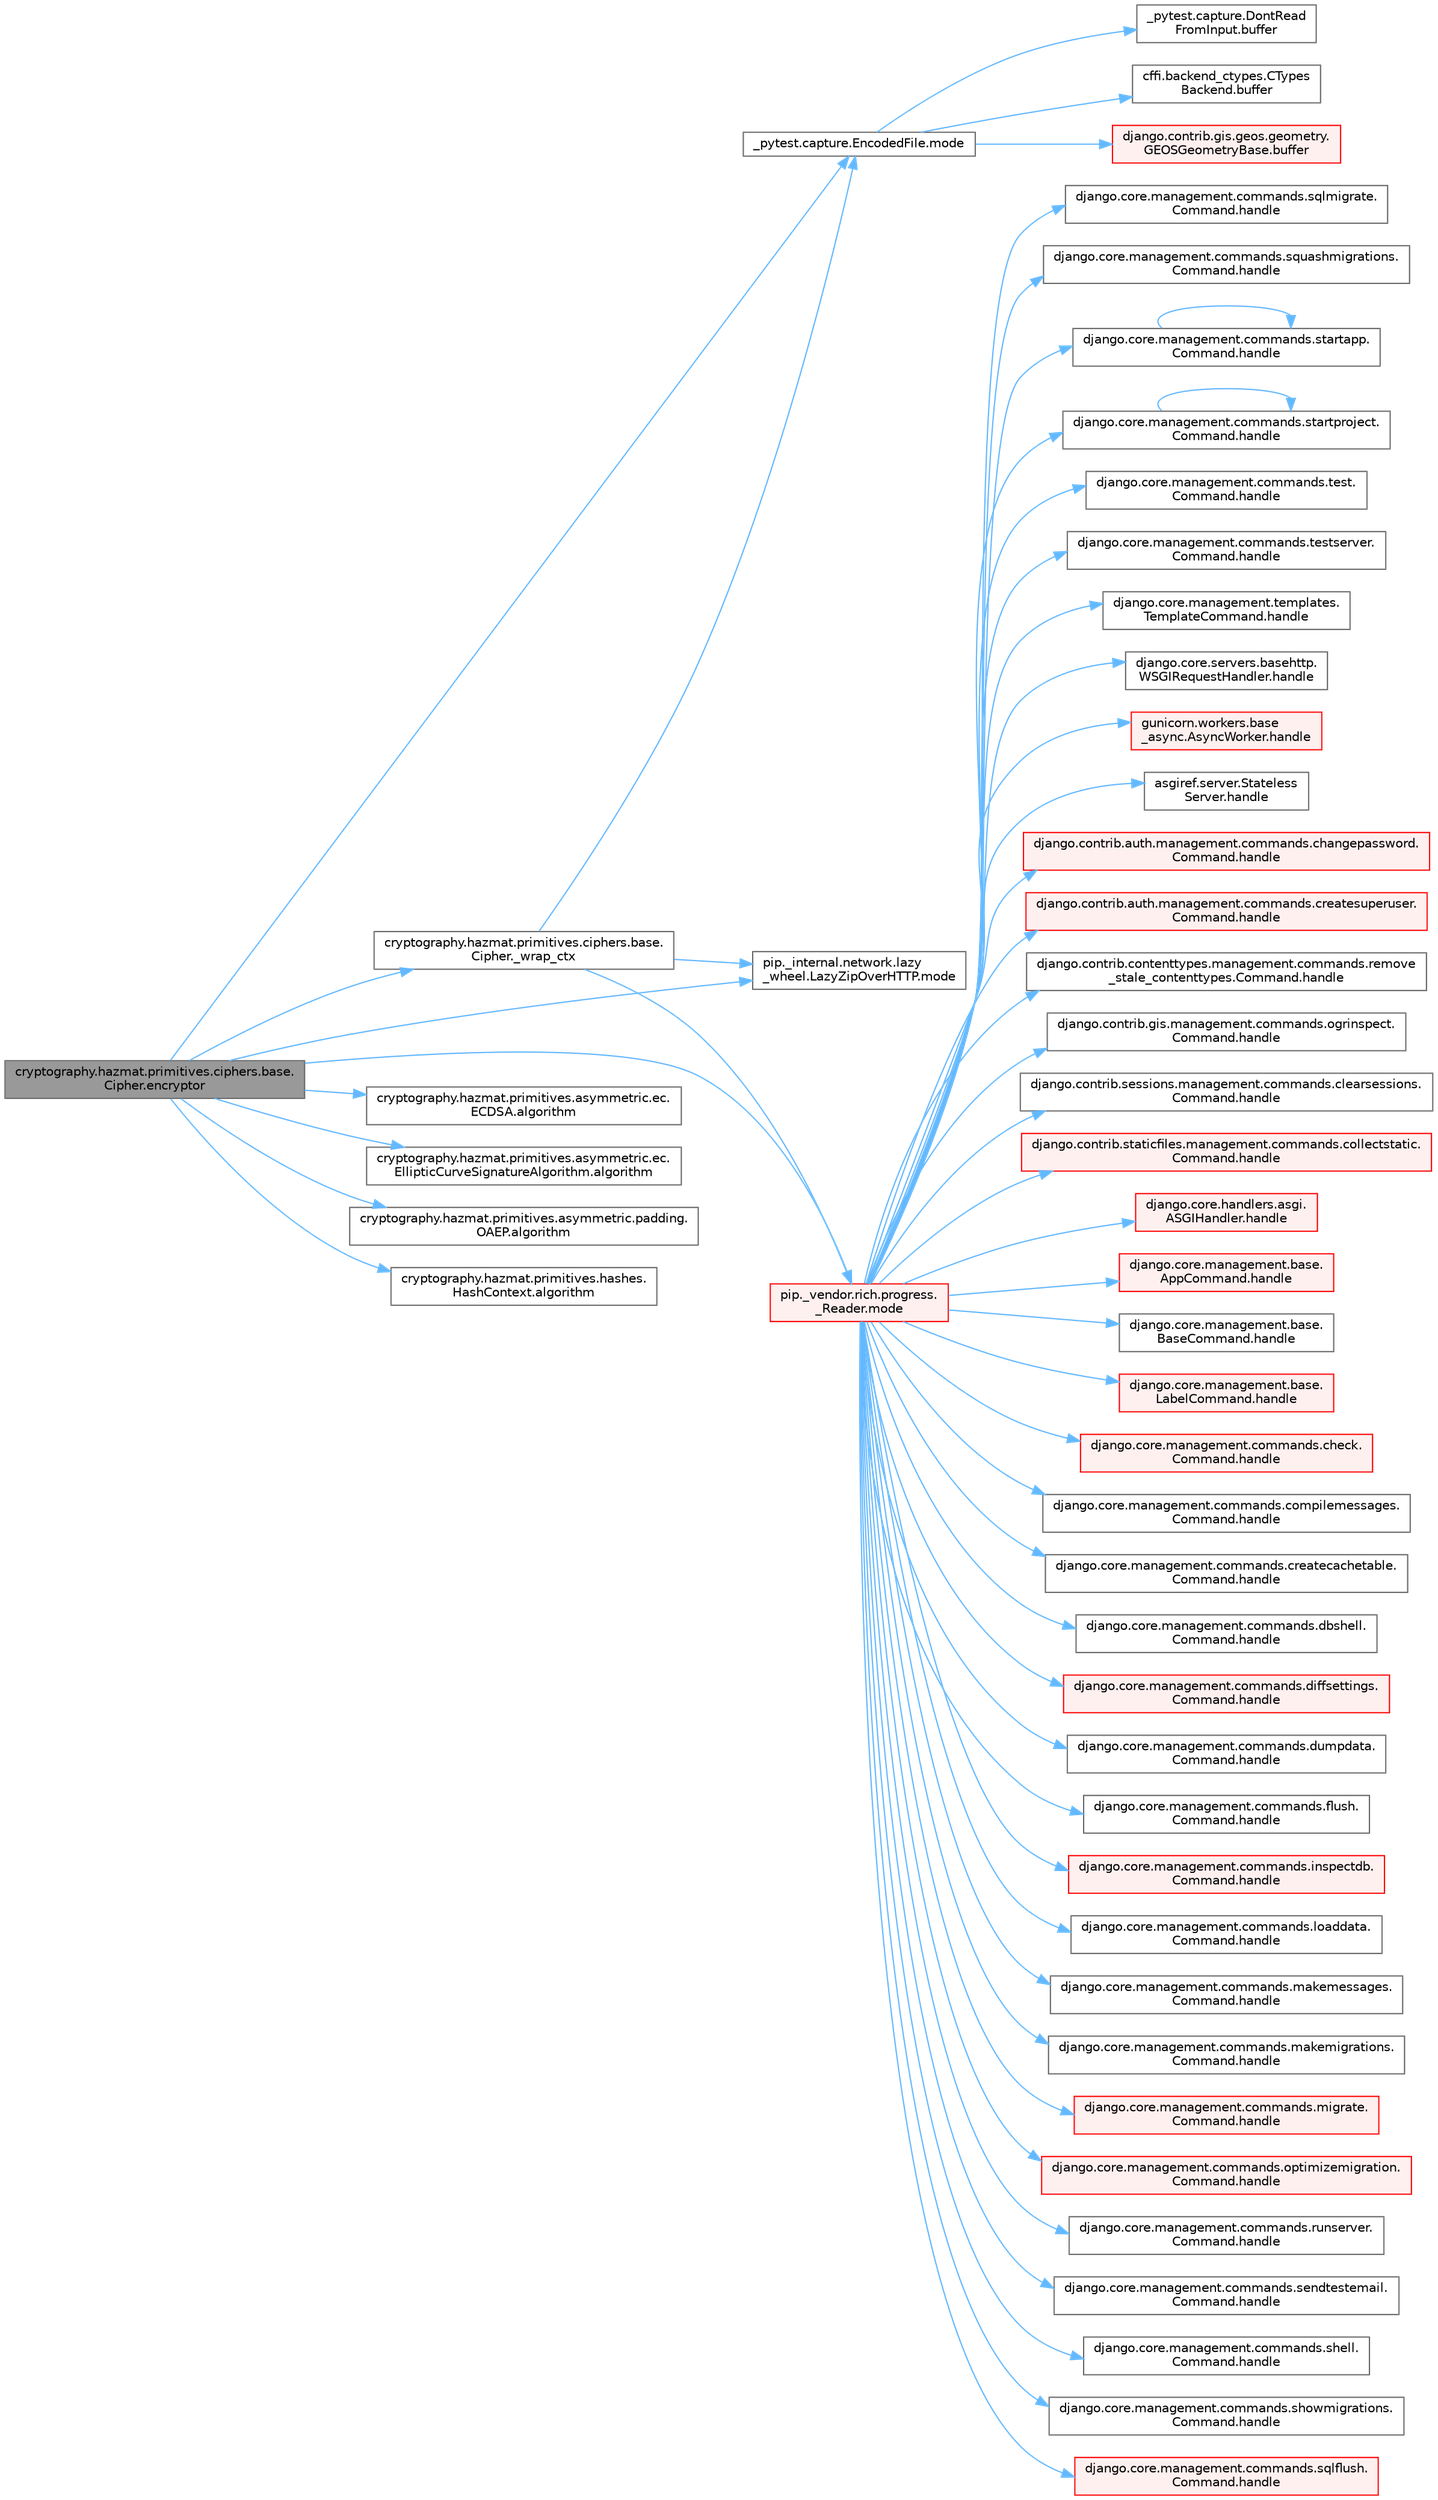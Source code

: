 digraph "cryptography.hazmat.primitives.ciphers.base.Cipher.encryptor"
{
 // LATEX_PDF_SIZE
  bgcolor="transparent";
  edge [fontname=Helvetica,fontsize=10,labelfontname=Helvetica,labelfontsize=10];
  node [fontname=Helvetica,fontsize=10,shape=box,height=0.2,width=0.4];
  rankdir="LR";
  Node1 [id="Node000001",label="cryptography.hazmat.primitives.ciphers.base.\lCipher.encryptor",height=0.2,width=0.4,color="gray40", fillcolor="grey60", style="filled", fontcolor="black",tooltip=" "];
  Node1 -> Node2 [id="edge1_Node000001_Node000002",color="steelblue1",style="solid",tooltip=" "];
  Node2 [id="Node000002",label="cryptography.hazmat.primitives.ciphers.base.\lCipher._wrap_ctx",height=0.2,width=0.4,color="grey40", fillcolor="white", style="filled",URL="$classcryptography_1_1hazmat_1_1primitives_1_1ciphers_1_1base_1_1_cipher.html#a8baa98b920b1e7aae21f0987d931aa48",tooltip=" "];
  Node2 -> Node3 [id="edge2_Node000002_Node000003",color="steelblue1",style="solid",tooltip=" "];
  Node3 [id="Node000003",label="_pytest.capture.EncodedFile.mode",height=0.2,width=0.4,color="grey40", fillcolor="white", style="filled",URL="$class__pytest_1_1capture_1_1_encoded_file.html#ac217890bc265701fdfd07eeb261c1be7",tooltip=" "];
  Node3 -> Node4 [id="edge3_Node000003_Node000004",color="steelblue1",style="solid",tooltip=" "];
  Node4 [id="Node000004",label="_pytest.capture.DontRead\lFromInput.buffer",height=0.2,width=0.4,color="grey40", fillcolor="white", style="filled",URL="$class__pytest_1_1capture_1_1_dont_read_from_input.html#a8065cb7ea7f499e0b089fdbd38af7d1a",tooltip=" "];
  Node3 -> Node5 [id="edge4_Node000003_Node000005",color="steelblue1",style="solid",tooltip=" "];
  Node5 [id="Node000005",label="cffi.backend_ctypes.CTypes\lBackend.buffer",height=0.2,width=0.4,color="grey40", fillcolor="white", style="filled",URL="$classcffi_1_1backend__ctypes_1_1_c_types_backend.html#a0bf19926499ff419e97a713dc48fb61c",tooltip=" "];
  Node3 -> Node6 [id="edge5_Node000003_Node000006",color="steelblue1",style="solid",tooltip=" "];
  Node6 [id="Node000006",label="django.contrib.gis.geos.geometry.\lGEOSGeometryBase.buffer",height=0.2,width=0.4,color="red", fillcolor="#FFF0F0", style="filled",URL="$classdjango_1_1contrib_1_1gis_1_1geos_1_1geometry_1_1_g_e_o_s_geometry_base.html#a42422422c1d89880282b209dacbdf53e",tooltip=" "];
  Node2 -> Node49 [id="edge6_Node000002_Node000049",color="steelblue1",style="solid",tooltip=" "];
  Node49 [id="Node000049",label="pip._internal.network.lazy\l_wheel.LazyZipOverHTTP.mode",height=0.2,width=0.4,color="grey40", fillcolor="white", style="filled",URL="$classpip_1_1__internal_1_1network_1_1lazy__wheel_1_1_lazy_zip_over_h_t_t_p.html#ad8978045c5bbc05ace1ee2111be6a113",tooltip=" "];
  Node2 -> Node50 [id="edge7_Node000002_Node000050",color="steelblue1",style="solid",tooltip=" "];
  Node50 [id="Node000050",label="pip._vendor.rich.progress.\l_Reader.mode",height=0.2,width=0.4,color="red", fillcolor="#FFF0F0", style="filled",URL="$classpip_1_1__vendor_1_1rich_1_1progress_1_1___reader.html#a744eab5dc9ede10fd26932ecf9ccbddc",tooltip=" "];
  Node50 -> Node51 [id="edge8_Node000050_Node000051",color="steelblue1",style="solid",tooltip=" "];
  Node51 [id="Node000051",label="asgiref.server.Stateless\lServer.handle",height=0.2,width=0.4,color="grey40", fillcolor="white", style="filled",URL="$classasgiref_1_1server_1_1_stateless_server.html#a35cf023938b43f40945fa4c4072ffbc1",tooltip=" "];
  Node50 -> Node52 [id="edge9_Node000050_Node000052",color="steelblue1",style="solid",tooltip=" "];
  Node52 [id="Node000052",label="django.contrib.auth.management.commands.changepassword.\lCommand.handle",height=0.2,width=0.4,color="red", fillcolor="#FFF0F0", style="filled",URL="$classdjango_1_1contrib_1_1auth_1_1management_1_1commands_1_1changepassword_1_1_command.html#a8967db67e9ba34055e8053ad062d9006",tooltip=" "];
  Node50 -> Node54 [id="edge10_Node000050_Node000054",color="steelblue1",style="solid",tooltip=" "];
  Node54 [id="Node000054",label="django.contrib.auth.management.commands.createsuperuser.\lCommand.handle",height=0.2,width=0.4,color="red", fillcolor="#FFF0F0", style="filled",URL="$classdjango_1_1contrib_1_1auth_1_1management_1_1commands_1_1createsuperuser_1_1_command.html#acc63f22a8181da25db0750a091470287",tooltip=" "];
  Node50 -> Node58 [id="edge11_Node000050_Node000058",color="steelblue1",style="solid",tooltip=" "];
  Node58 [id="Node000058",label="django.contrib.contenttypes.management.commands.remove\l_stale_contenttypes.Command.handle",height=0.2,width=0.4,color="grey40", fillcolor="white", style="filled",URL="$classdjango_1_1contrib_1_1contenttypes_1_1management_1_1commands_1_1remove__stale__contenttypes_1_1_command.html#a4877da71ed28ae791e138ba2fbf1dffe",tooltip=" "];
  Node50 -> Node59 [id="edge12_Node000050_Node000059",color="steelblue1",style="solid",tooltip=" "];
  Node59 [id="Node000059",label="django.contrib.gis.management.commands.ogrinspect.\lCommand.handle",height=0.2,width=0.4,color="grey40", fillcolor="white", style="filled",URL="$classdjango_1_1contrib_1_1gis_1_1management_1_1commands_1_1ogrinspect_1_1_command.html#ae6396324a38c7fcad96d9521034036b7",tooltip=" "];
  Node50 -> Node60 [id="edge13_Node000050_Node000060",color="steelblue1",style="solid",tooltip=" "];
  Node60 [id="Node000060",label="django.contrib.sessions.management.commands.clearsessions.\lCommand.handle",height=0.2,width=0.4,color="grey40", fillcolor="white", style="filled",URL="$classdjango_1_1contrib_1_1sessions_1_1management_1_1commands_1_1clearsessions_1_1_command.html#a729564a5d4b467fcc23bc0f9a4fa07c8",tooltip=" "];
  Node50 -> Node61 [id="edge14_Node000050_Node000061",color="steelblue1",style="solid",tooltip=" "];
  Node61 [id="Node000061",label="django.contrib.staticfiles.management.commands.collectstatic.\lCommand.handle",height=0.2,width=0.4,color="red", fillcolor="#FFF0F0", style="filled",URL="$classdjango_1_1contrib_1_1staticfiles_1_1management_1_1commands_1_1collectstatic_1_1_command.html#a77042fe151f5e5c26990bdd187c9f21e",tooltip=" "];
  Node50 -> Node264 [id="edge15_Node000050_Node000264",color="steelblue1",style="solid",tooltip=" "];
  Node264 [id="Node000264",label="django.core.handlers.asgi.\lASGIHandler.handle",height=0.2,width=0.4,color="red", fillcolor="#FFF0F0", style="filled",URL="$classdjango_1_1core_1_1handlers_1_1asgi_1_1_a_s_g_i_handler.html#ab8bd4217b27960d333b61f7311b7f8ee",tooltip=" "];
  Node50 -> Node274 [id="edge16_Node000050_Node000274",color="steelblue1",style="solid",tooltip=" "];
  Node274 [id="Node000274",label="django.core.management.base.\lAppCommand.handle",height=0.2,width=0.4,color="red", fillcolor="#FFF0F0", style="filled",URL="$classdjango_1_1core_1_1management_1_1base_1_1_app_command.html#ae9ba2e4e61b6a84c5937979789996637",tooltip=" "];
  Node50 -> Node277 [id="edge17_Node000050_Node000277",color="steelblue1",style="solid",tooltip=" "];
  Node277 [id="Node000277",label="django.core.management.base.\lBaseCommand.handle",height=0.2,width=0.4,color="grey40", fillcolor="white", style="filled",URL="$classdjango_1_1core_1_1management_1_1base_1_1_base_command.html#a52656ddf33d25f682f484c5d505a811d",tooltip=" "];
  Node50 -> Node278 [id="edge18_Node000050_Node000278",color="steelblue1",style="solid",tooltip=" "];
  Node278 [id="Node000278",label="django.core.management.base.\lLabelCommand.handle",height=0.2,width=0.4,color="red", fillcolor="#FFF0F0", style="filled",URL="$classdjango_1_1core_1_1management_1_1base_1_1_label_command.html#a5c44b4382ba6b7ead19c692f18811a09",tooltip=" "];
  Node50 -> Node281 [id="edge19_Node000050_Node000281",color="steelblue1",style="solid",tooltip=" "];
  Node281 [id="Node000281",label="django.core.management.commands.check.\lCommand.handle",height=0.2,width=0.4,color="red", fillcolor="#FFF0F0", style="filled",URL="$classdjango_1_1core_1_1management_1_1commands_1_1check_1_1_command.html#a4170f8ebcb94254dfffabf874e7c8a37",tooltip=" "];
  Node50 -> Node780 [id="edge20_Node000050_Node000780",color="steelblue1",style="solid",tooltip=" "];
  Node780 [id="Node000780",label="django.core.management.commands.compilemessages.\lCommand.handle",height=0.2,width=0.4,color="grey40", fillcolor="white", style="filled",URL="$classdjango_1_1core_1_1management_1_1commands_1_1compilemessages_1_1_command.html#a9567423b370d867833616c271a896ea4",tooltip=" "];
  Node50 -> Node781 [id="edge21_Node000050_Node000781",color="steelblue1",style="solid",tooltip=" "];
  Node781 [id="Node000781",label="django.core.management.commands.createcachetable.\lCommand.handle",height=0.2,width=0.4,color="grey40", fillcolor="white", style="filled",URL="$classdjango_1_1core_1_1management_1_1commands_1_1createcachetable_1_1_command.html#ac8cec4d5951f73d3fbebaa3c1ed5d018",tooltip=" "];
  Node50 -> Node782 [id="edge22_Node000050_Node000782",color="steelblue1",style="solid",tooltip=" "];
  Node782 [id="Node000782",label="django.core.management.commands.dbshell.\lCommand.handle",height=0.2,width=0.4,color="grey40", fillcolor="white", style="filled",URL="$classdjango_1_1core_1_1management_1_1commands_1_1dbshell_1_1_command.html#a91779bec0f76dbee6a02931805fd27cc",tooltip=" "];
  Node50 -> Node783 [id="edge23_Node000050_Node000783",color="steelblue1",style="solid",tooltip=" "];
  Node783 [id="Node000783",label="django.core.management.commands.diffsettings.\lCommand.handle",height=0.2,width=0.4,color="red", fillcolor="#FFF0F0", style="filled",URL="$classdjango_1_1core_1_1management_1_1commands_1_1diffsettings_1_1_command.html#aee3bf2e90e75bf3e5764ab1803632a9a",tooltip=" "];
  Node50 -> Node785 [id="edge24_Node000050_Node000785",color="steelblue1",style="solid",tooltip=" "];
  Node785 [id="Node000785",label="django.core.management.commands.dumpdata.\lCommand.handle",height=0.2,width=0.4,color="grey40", fillcolor="white", style="filled",URL="$classdjango_1_1core_1_1management_1_1commands_1_1dumpdata_1_1_command.html#a22426384e97349e4c9682023ae722caa",tooltip=" "];
  Node50 -> Node786 [id="edge25_Node000050_Node000786",color="steelblue1",style="solid",tooltip=" "];
  Node786 [id="Node000786",label="django.core.management.commands.flush.\lCommand.handle",height=0.2,width=0.4,color="grey40", fillcolor="white", style="filled",URL="$classdjango_1_1core_1_1management_1_1commands_1_1flush_1_1_command.html#a588f5474800a8da0685eb6a9f0bb8224",tooltip=" "];
  Node50 -> Node787 [id="edge26_Node000050_Node000787",color="steelblue1",style="solid",tooltip=" "];
  Node787 [id="Node000787",label="django.core.management.commands.inspectdb.\lCommand.handle",height=0.2,width=0.4,color="red", fillcolor="#FFF0F0", style="filled",URL="$classdjango_1_1core_1_1management_1_1commands_1_1inspectdb_1_1_command.html#a668a81e8e42d3dafc2d6e00ac61e1dab",tooltip=" "];
  Node50 -> Node802 [id="edge27_Node000050_Node000802",color="steelblue1",style="solid",tooltip=" "];
  Node802 [id="Node000802",label="django.core.management.commands.loaddata.\lCommand.handle",height=0.2,width=0.4,color="grey40", fillcolor="white", style="filled",URL="$classdjango_1_1core_1_1management_1_1commands_1_1loaddata_1_1_command.html#a72ede845c482467e0484e2fdeebc4a42",tooltip=" "];
  Node50 -> Node803 [id="edge28_Node000050_Node000803",color="steelblue1",style="solid",tooltip=" "];
  Node803 [id="Node000803",label="django.core.management.commands.makemessages.\lCommand.handle",height=0.2,width=0.4,color="grey40", fillcolor="white", style="filled",URL="$classdjango_1_1core_1_1management_1_1commands_1_1makemessages_1_1_command.html#a10de58af9924679bd2c747fa210ac674",tooltip=" "];
  Node50 -> Node804 [id="edge29_Node000050_Node000804",color="steelblue1",style="solid",tooltip=" "];
  Node804 [id="Node000804",label="django.core.management.commands.makemigrations.\lCommand.handle",height=0.2,width=0.4,color="grey40", fillcolor="white", style="filled",URL="$classdjango_1_1core_1_1management_1_1commands_1_1makemigrations_1_1_command.html#ab5e944d112a1c969d97ff2625e4f2f4d",tooltip=" "];
  Node50 -> Node805 [id="edge30_Node000050_Node000805",color="steelblue1",style="solid",tooltip=" "];
  Node805 [id="Node000805",label="django.core.management.commands.migrate.\lCommand.handle",height=0.2,width=0.4,color="red", fillcolor="#FFF0F0", style="filled",URL="$classdjango_1_1core_1_1management_1_1commands_1_1migrate_1_1_command.html#a659ec347367471d5c828fc3520ebc0fa",tooltip=" "];
  Node50 -> Node3127 [id="edge31_Node000050_Node003127",color="steelblue1",style="solid",tooltip=" "];
  Node3127 [id="Node003127",label="django.core.management.commands.optimizemigration.\lCommand.handle",height=0.2,width=0.4,color="red", fillcolor="#FFF0F0", style="filled",URL="$classdjango_1_1core_1_1management_1_1commands_1_1optimizemigration_1_1_command.html#aad48454ff16af042fe3eafb74f18bd2d",tooltip=" "];
  Node50 -> Node3128 [id="edge32_Node000050_Node003128",color="steelblue1",style="solid",tooltip=" "];
  Node3128 [id="Node003128",label="django.core.management.commands.runserver.\lCommand.handle",height=0.2,width=0.4,color="grey40", fillcolor="white", style="filled",URL="$classdjango_1_1core_1_1management_1_1commands_1_1runserver_1_1_command.html#ae12b29ba60ddf9ac264355e8de072af9",tooltip=" "];
  Node50 -> Node3129 [id="edge33_Node000050_Node003129",color="steelblue1",style="solid",tooltip=" "];
  Node3129 [id="Node003129",label="django.core.management.commands.sendtestemail.\lCommand.handle",height=0.2,width=0.4,color="grey40", fillcolor="white", style="filled",URL="$classdjango_1_1core_1_1management_1_1commands_1_1sendtestemail_1_1_command.html#aaa80e8ffebec9a8b315828cd39935042",tooltip=" "];
  Node50 -> Node3130 [id="edge34_Node000050_Node003130",color="steelblue1",style="solid",tooltip=" "];
  Node3130 [id="Node003130",label="django.core.management.commands.shell.\lCommand.handle",height=0.2,width=0.4,color="grey40", fillcolor="white", style="filled",URL="$classdjango_1_1core_1_1management_1_1commands_1_1shell_1_1_command.html#aabeac47a7a91f53cc4df73e4530144e7",tooltip=" "];
  Node50 -> Node3131 [id="edge35_Node000050_Node003131",color="steelblue1",style="solid",tooltip=" "];
  Node3131 [id="Node003131",label="django.core.management.commands.showmigrations.\lCommand.handle",height=0.2,width=0.4,color="grey40", fillcolor="white", style="filled",URL="$classdjango_1_1core_1_1management_1_1commands_1_1showmigrations_1_1_command.html#a8da90881bf50eeb72240a450f2ab4775",tooltip=" "];
  Node50 -> Node3132 [id="edge36_Node000050_Node003132",color="steelblue1",style="solid",tooltip=" "];
  Node3132 [id="Node003132",label="django.core.management.commands.sqlflush.\lCommand.handle",height=0.2,width=0.4,color="red", fillcolor="#FFF0F0", style="filled",URL="$classdjango_1_1core_1_1management_1_1commands_1_1sqlflush_1_1_command.html#a29eeac6c5f1e914695f34b99149ba2bf",tooltip=" "];
  Node50 -> Node3133 [id="edge37_Node000050_Node003133",color="steelblue1",style="solid",tooltip=" "];
  Node3133 [id="Node003133",label="django.core.management.commands.sqlmigrate.\lCommand.handle",height=0.2,width=0.4,color="grey40", fillcolor="white", style="filled",URL="$classdjango_1_1core_1_1management_1_1commands_1_1sqlmigrate_1_1_command.html#a45808df3ca77fee1b3352a7c7d726324",tooltip=" "];
  Node50 -> Node3134 [id="edge38_Node000050_Node003134",color="steelblue1",style="solid",tooltip=" "];
  Node3134 [id="Node003134",label="django.core.management.commands.squashmigrations.\lCommand.handle",height=0.2,width=0.4,color="grey40", fillcolor="white", style="filled",URL="$classdjango_1_1core_1_1management_1_1commands_1_1squashmigrations_1_1_command.html#addb0b909d1ea64fb8694d253c4dfda6f",tooltip=" "];
  Node50 -> Node3135 [id="edge39_Node000050_Node003135",color="steelblue1",style="solid",tooltip=" "];
  Node3135 [id="Node003135",label="django.core.management.commands.startapp.\lCommand.handle",height=0.2,width=0.4,color="grey40", fillcolor="white", style="filled",URL="$classdjango_1_1core_1_1management_1_1commands_1_1startapp_1_1_command.html#af9042fd91e810384b3c75baa209bfdd2",tooltip=" "];
  Node3135 -> Node3135 [id="edge40_Node003135_Node003135",color="steelblue1",style="solid",tooltip=" "];
  Node50 -> Node3136 [id="edge41_Node000050_Node003136",color="steelblue1",style="solid",tooltip=" "];
  Node3136 [id="Node003136",label="django.core.management.commands.startproject.\lCommand.handle",height=0.2,width=0.4,color="grey40", fillcolor="white", style="filled",URL="$classdjango_1_1core_1_1management_1_1commands_1_1startproject_1_1_command.html#ad05f059b3c977996fd95a60cad73a321",tooltip=" "];
  Node3136 -> Node3136 [id="edge42_Node003136_Node003136",color="steelblue1",style="solid",tooltip=" "];
  Node50 -> Node3137 [id="edge43_Node000050_Node003137",color="steelblue1",style="solid",tooltip=" "];
  Node3137 [id="Node003137",label="django.core.management.commands.test.\lCommand.handle",height=0.2,width=0.4,color="grey40", fillcolor="white", style="filled",URL="$classdjango_1_1core_1_1management_1_1commands_1_1test_1_1_command.html#aab6805eb63d011015ea561f7a9741f85",tooltip=" "];
  Node50 -> Node3138 [id="edge44_Node000050_Node003138",color="steelblue1",style="solid",tooltip=" "];
  Node3138 [id="Node003138",label="django.core.management.commands.testserver.\lCommand.handle",height=0.2,width=0.4,color="grey40", fillcolor="white", style="filled",URL="$classdjango_1_1core_1_1management_1_1commands_1_1testserver_1_1_command.html#a065a7dad287450d77c02ab5c3ee57a90",tooltip=" "];
  Node50 -> Node3139 [id="edge45_Node000050_Node003139",color="steelblue1",style="solid",tooltip=" "];
  Node3139 [id="Node003139",label="django.core.management.templates.\lTemplateCommand.handle",height=0.2,width=0.4,color="grey40", fillcolor="white", style="filled",URL="$classdjango_1_1core_1_1management_1_1templates_1_1_template_command.html#a231f1a500976e364b2f3fc89e3b77ac3",tooltip=" "];
  Node50 -> Node3140 [id="edge46_Node000050_Node003140",color="steelblue1",style="solid",tooltip=" "];
  Node3140 [id="Node003140",label="django.core.servers.basehttp.\lWSGIRequestHandler.handle",height=0.2,width=0.4,color="grey40", fillcolor="white", style="filled",URL="$classdjango_1_1core_1_1servers_1_1basehttp_1_1_w_s_g_i_request_handler.html#ace943a11bce9daaa7d2b0e452fe5647a",tooltip=" "];
  Node50 -> Node3141 [id="edge47_Node000050_Node003141",color="steelblue1",style="solid",tooltip=" "];
  Node3141 [id="Node003141",label="gunicorn.workers.base\l_async.AsyncWorker.handle",height=0.2,width=0.4,color="red", fillcolor="#FFF0F0", style="filled",URL="$classgunicorn_1_1workers_1_1base__async_1_1_async_worker.html#a70fcd33fad885f927f5ecd568c687cda",tooltip=" "];
  Node1 -> Node976 [id="edge48_Node000001_Node000976",color="steelblue1",style="solid",tooltip=" "];
  Node976 [id="Node000976",label="cryptography.hazmat.primitives.asymmetric.ec.\lECDSA.algorithm",height=0.2,width=0.4,color="grey40", fillcolor="white", style="filled",URL="$classcryptography_1_1hazmat_1_1primitives_1_1asymmetric_1_1ec_1_1_e_c_d_s_a.html#af8b2ad5654a22d6881ca280f065703ab",tooltip=" "];
  Node1 -> Node977 [id="edge49_Node000001_Node000977",color="steelblue1",style="solid",tooltip=" "];
  Node977 [id="Node000977",label="cryptography.hazmat.primitives.asymmetric.ec.\lEllipticCurveSignatureAlgorithm.algorithm",height=0.2,width=0.4,color="grey40", fillcolor="white", style="filled",URL="$classcryptography_1_1hazmat_1_1primitives_1_1asymmetric_1_1ec_1_1_elliptic_curve_signature_algorithm.html#ac96045f23c0e56192e7e9e071d3ed60a",tooltip=" "];
  Node1 -> Node978 [id="edge50_Node000001_Node000978",color="steelblue1",style="solid",tooltip=" "];
  Node978 [id="Node000978",label="cryptography.hazmat.primitives.asymmetric.padding.\lOAEP.algorithm",height=0.2,width=0.4,color="grey40", fillcolor="white", style="filled",URL="$classcryptography_1_1hazmat_1_1primitives_1_1asymmetric_1_1padding_1_1_o_a_e_p.html#ad6f452615df34bef1b5a039c8fb5e11e",tooltip=" "];
  Node1 -> Node979 [id="edge51_Node000001_Node000979",color="steelblue1",style="solid",tooltip=" "];
  Node979 [id="Node000979",label="cryptography.hazmat.primitives.hashes.\lHashContext.algorithm",height=0.2,width=0.4,color="grey40", fillcolor="white", style="filled",URL="$classcryptography_1_1hazmat_1_1primitives_1_1hashes_1_1_hash_context.html#af82b9ea0836393b48314ae5c78191c66",tooltip=" "];
  Node1 -> Node3 [id="edge52_Node000001_Node000003",color="steelblue1",style="solid",tooltip=" "];
  Node1 -> Node49 [id="edge53_Node000001_Node000049",color="steelblue1",style="solid",tooltip=" "];
  Node1 -> Node50 [id="edge54_Node000001_Node000050",color="steelblue1",style="solid",tooltip=" "];
}
